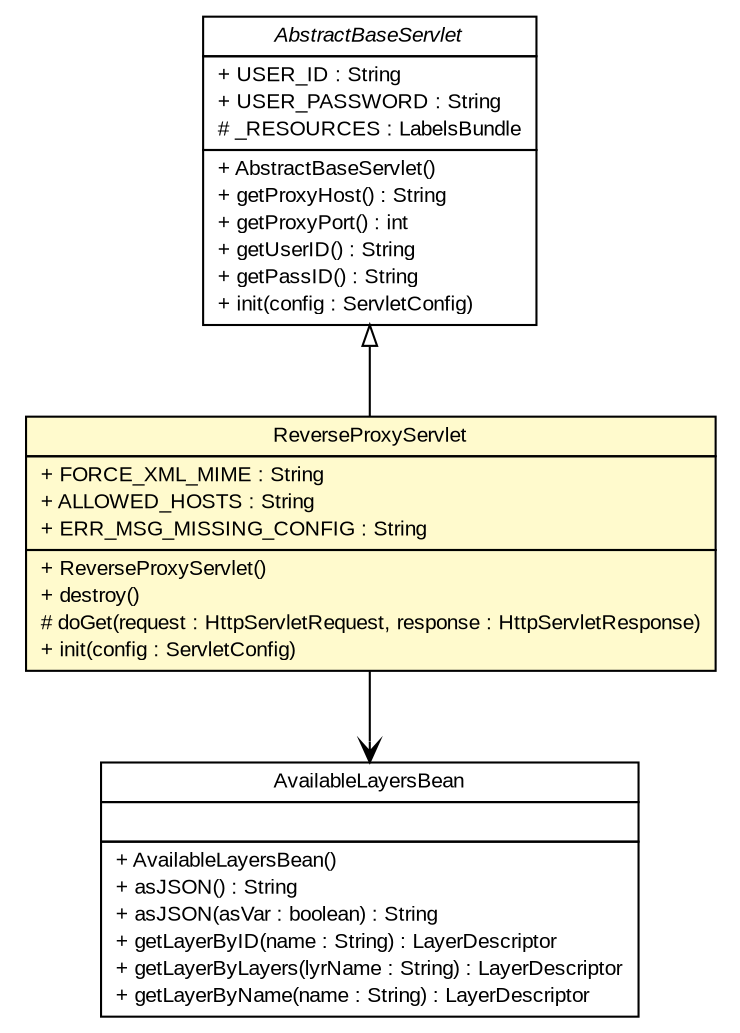 #!/usr/local/bin/dot
#
# Class diagram 
# Generated by UMLGraph version R5_6 (http://www.umlgraph.org/)
#

digraph G {
	edge [fontname="arial",fontsize=10,labelfontname="arial",labelfontsize=10];
	node [fontname="arial",fontsize=10,shape=plaintext];
	nodesep=0.25;
	ranksep=0.5;
	// nl.mineleni.cbsviewer.servlet.ReverseProxyServlet
	c2323 [label=<<table title="nl.mineleni.cbsviewer.servlet.ReverseProxyServlet" border="0" cellborder="1" cellspacing="0" cellpadding="2" port="p" bgcolor="lemonChiffon" href="./ReverseProxyServlet.html">
		<tr><td><table border="0" cellspacing="0" cellpadding="1">
<tr><td align="center" balign="center"> ReverseProxyServlet </td></tr>
		</table></td></tr>
		<tr><td><table border="0" cellspacing="0" cellpadding="1">
<tr><td align="left" balign="left"> + FORCE_XML_MIME : String </td></tr>
<tr><td align="left" balign="left"> + ALLOWED_HOSTS : String </td></tr>
<tr><td align="left" balign="left"> + ERR_MSG_MISSING_CONFIG : String </td></tr>
		</table></td></tr>
		<tr><td><table border="0" cellspacing="0" cellpadding="1">
<tr><td align="left" balign="left"> + ReverseProxyServlet() </td></tr>
<tr><td align="left" balign="left"> + destroy() </td></tr>
<tr><td align="left" balign="left"> # doGet(request : HttpServletRequest, response : HttpServletResponse) </td></tr>
<tr><td align="left" balign="left"> + init(config : ServletConfig) </td></tr>
		</table></td></tr>
		</table>>, URL="./ReverseProxyServlet.html", fontname="arial", fontcolor="black", fontsize=10.0];
	// nl.mineleni.cbsviewer.servlet.AbstractBaseServlet
	c2326 [label=<<table title="nl.mineleni.cbsviewer.servlet.AbstractBaseServlet" border="0" cellborder="1" cellspacing="0" cellpadding="2" port="p" href="./AbstractBaseServlet.html">
		<tr><td><table border="0" cellspacing="0" cellpadding="1">
<tr><td align="center" balign="center"><font face="arial italic"> AbstractBaseServlet </font></td></tr>
		</table></td></tr>
		<tr><td><table border="0" cellspacing="0" cellpadding="1">
<tr><td align="left" balign="left"> + USER_ID : String </td></tr>
<tr><td align="left" balign="left"> + USER_PASSWORD : String </td></tr>
<tr><td align="left" balign="left"> # _RESOURCES : LabelsBundle </td></tr>
		</table></td></tr>
		<tr><td><table border="0" cellspacing="0" cellpadding="1">
<tr><td align="left" balign="left"> + AbstractBaseServlet() </td></tr>
<tr><td align="left" balign="left"> + getProxyHost() : String </td></tr>
<tr><td align="left" balign="left"> + getProxyPort() : int </td></tr>
<tr><td align="left" balign="left"> + getUserID() : String </td></tr>
<tr><td align="left" balign="left"> + getPassID() : String </td></tr>
<tr><td align="left" balign="left"> + init(config : ServletConfig) </td></tr>
		</table></td></tr>
		</table>>, URL="./AbstractBaseServlet.html", fontname="arial", fontcolor="black", fontsize=10.0];
	// nl.mineleni.cbsviewer.util.AvailableLayersBean
	c2347 [label=<<table title="nl.mineleni.cbsviewer.util.AvailableLayersBean" border="0" cellborder="1" cellspacing="0" cellpadding="2" port="p" href="../util/AvailableLayersBean.html">
		<tr><td><table border="0" cellspacing="0" cellpadding="1">
<tr><td align="center" balign="center"> AvailableLayersBean </td></tr>
		</table></td></tr>
		<tr><td><table border="0" cellspacing="0" cellpadding="1">
<tr><td align="left" balign="left">  </td></tr>
		</table></td></tr>
		<tr><td><table border="0" cellspacing="0" cellpadding="1">
<tr><td align="left" balign="left"> + AvailableLayersBean() </td></tr>
<tr><td align="left" balign="left"> + asJSON() : String </td></tr>
<tr><td align="left" balign="left"> + asJSON(asVar : boolean) : String </td></tr>
<tr><td align="left" balign="left"> + getLayerByID(name : String) : LayerDescriptor </td></tr>
<tr><td align="left" balign="left"> + getLayerByLayers(lyrName : String) : LayerDescriptor </td></tr>
<tr><td align="left" balign="left"> + getLayerByName(name : String) : LayerDescriptor </td></tr>
		</table></td></tr>
		</table>>, URL="../util/AvailableLayersBean.html", fontname="arial", fontcolor="black", fontsize=10.0];
	//nl.mineleni.cbsviewer.servlet.ReverseProxyServlet extends nl.mineleni.cbsviewer.servlet.AbstractBaseServlet
	c2326:p -> c2323:p [dir=back,arrowtail=empty];
	// nl.mineleni.cbsviewer.servlet.ReverseProxyServlet NAVASSOC nl.mineleni.cbsviewer.util.AvailableLayersBean
	c2323:p -> c2347:p [taillabel="", label="", headlabel="", fontname="arial", fontcolor="black", fontsize=10.0, color="black", arrowhead=open];
}

